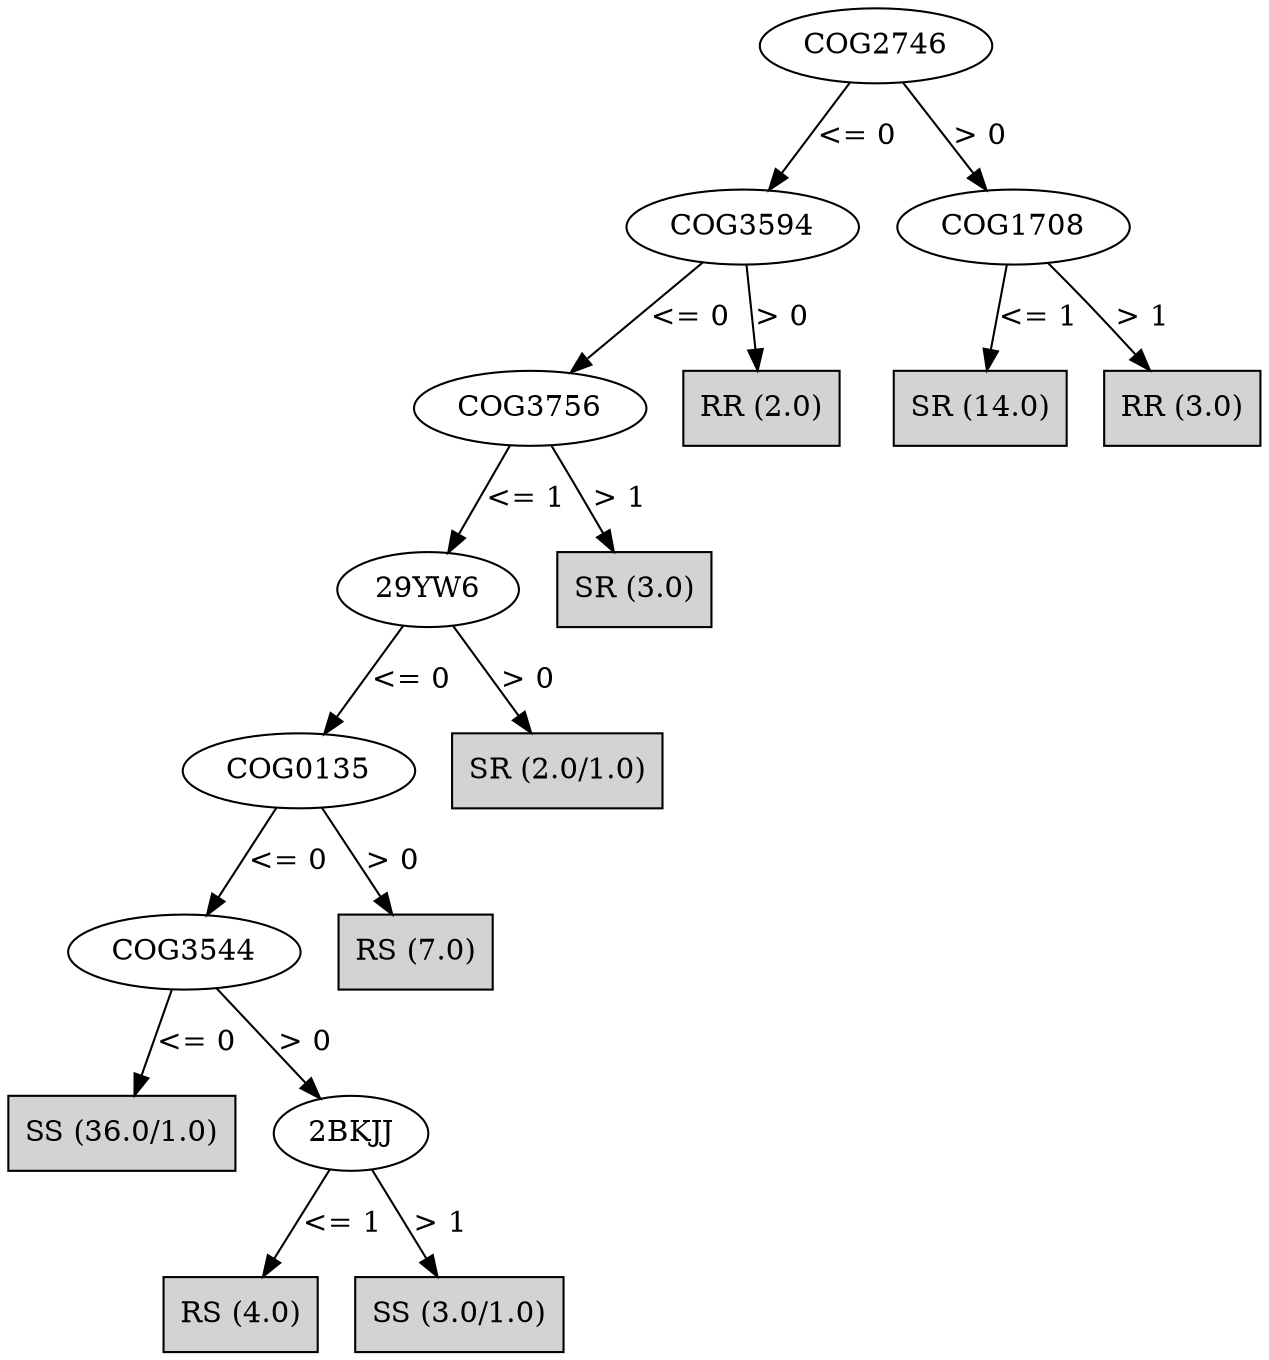 digraph J48Tree {
N0 [label="COG2746" ]
N0->N1 [label="<= 0"]
N1 [label="COG3594" ]
N1->N2 [label="<= 0"]
N2 [label="COG3756" ]
N2->N3 [label="<= 1"]
N3 [label="29YW6" ]
N3->N4 [label="<= 0"]
N4 [label="COG0135" ]
N4->N5 [label="<= 0"]
N5 [label="COG3544" ]
N5->N6 [label="<= 0"]
N6 [label="SS (36.0/1.0)" shape=box style=filled ]
N5->N7 [label="> 0"]
N7 [label="2BKJJ" ]
N7->N8 [label="<= 1"]
N8 [label="RS (4.0)" shape=box style=filled ]
N7->N9 [label="> 1"]
N9 [label="SS (3.0/1.0)" shape=box style=filled ]
N4->N10 [label="> 0"]
N10 [label="RS (7.0)" shape=box style=filled ]
N3->N11 [label="> 0"]
N11 [label="SR (2.0/1.0)" shape=box style=filled ]
N2->N12 [label="> 1"]
N12 [label="SR (3.0)" shape=box style=filled ]
N1->N13 [label="> 0"]
N13 [label="RR (2.0)" shape=box style=filled ]
N0->N14 [label="> 0"]
N14 [label="COG1708" ]
N14->N15 [label="<= 1"]
N15 [label="SR (14.0)" shape=box style=filled ]
N14->N16 [label="> 1"]
N16 [label="RR (3.0)" shape=box style=filled ]
}

